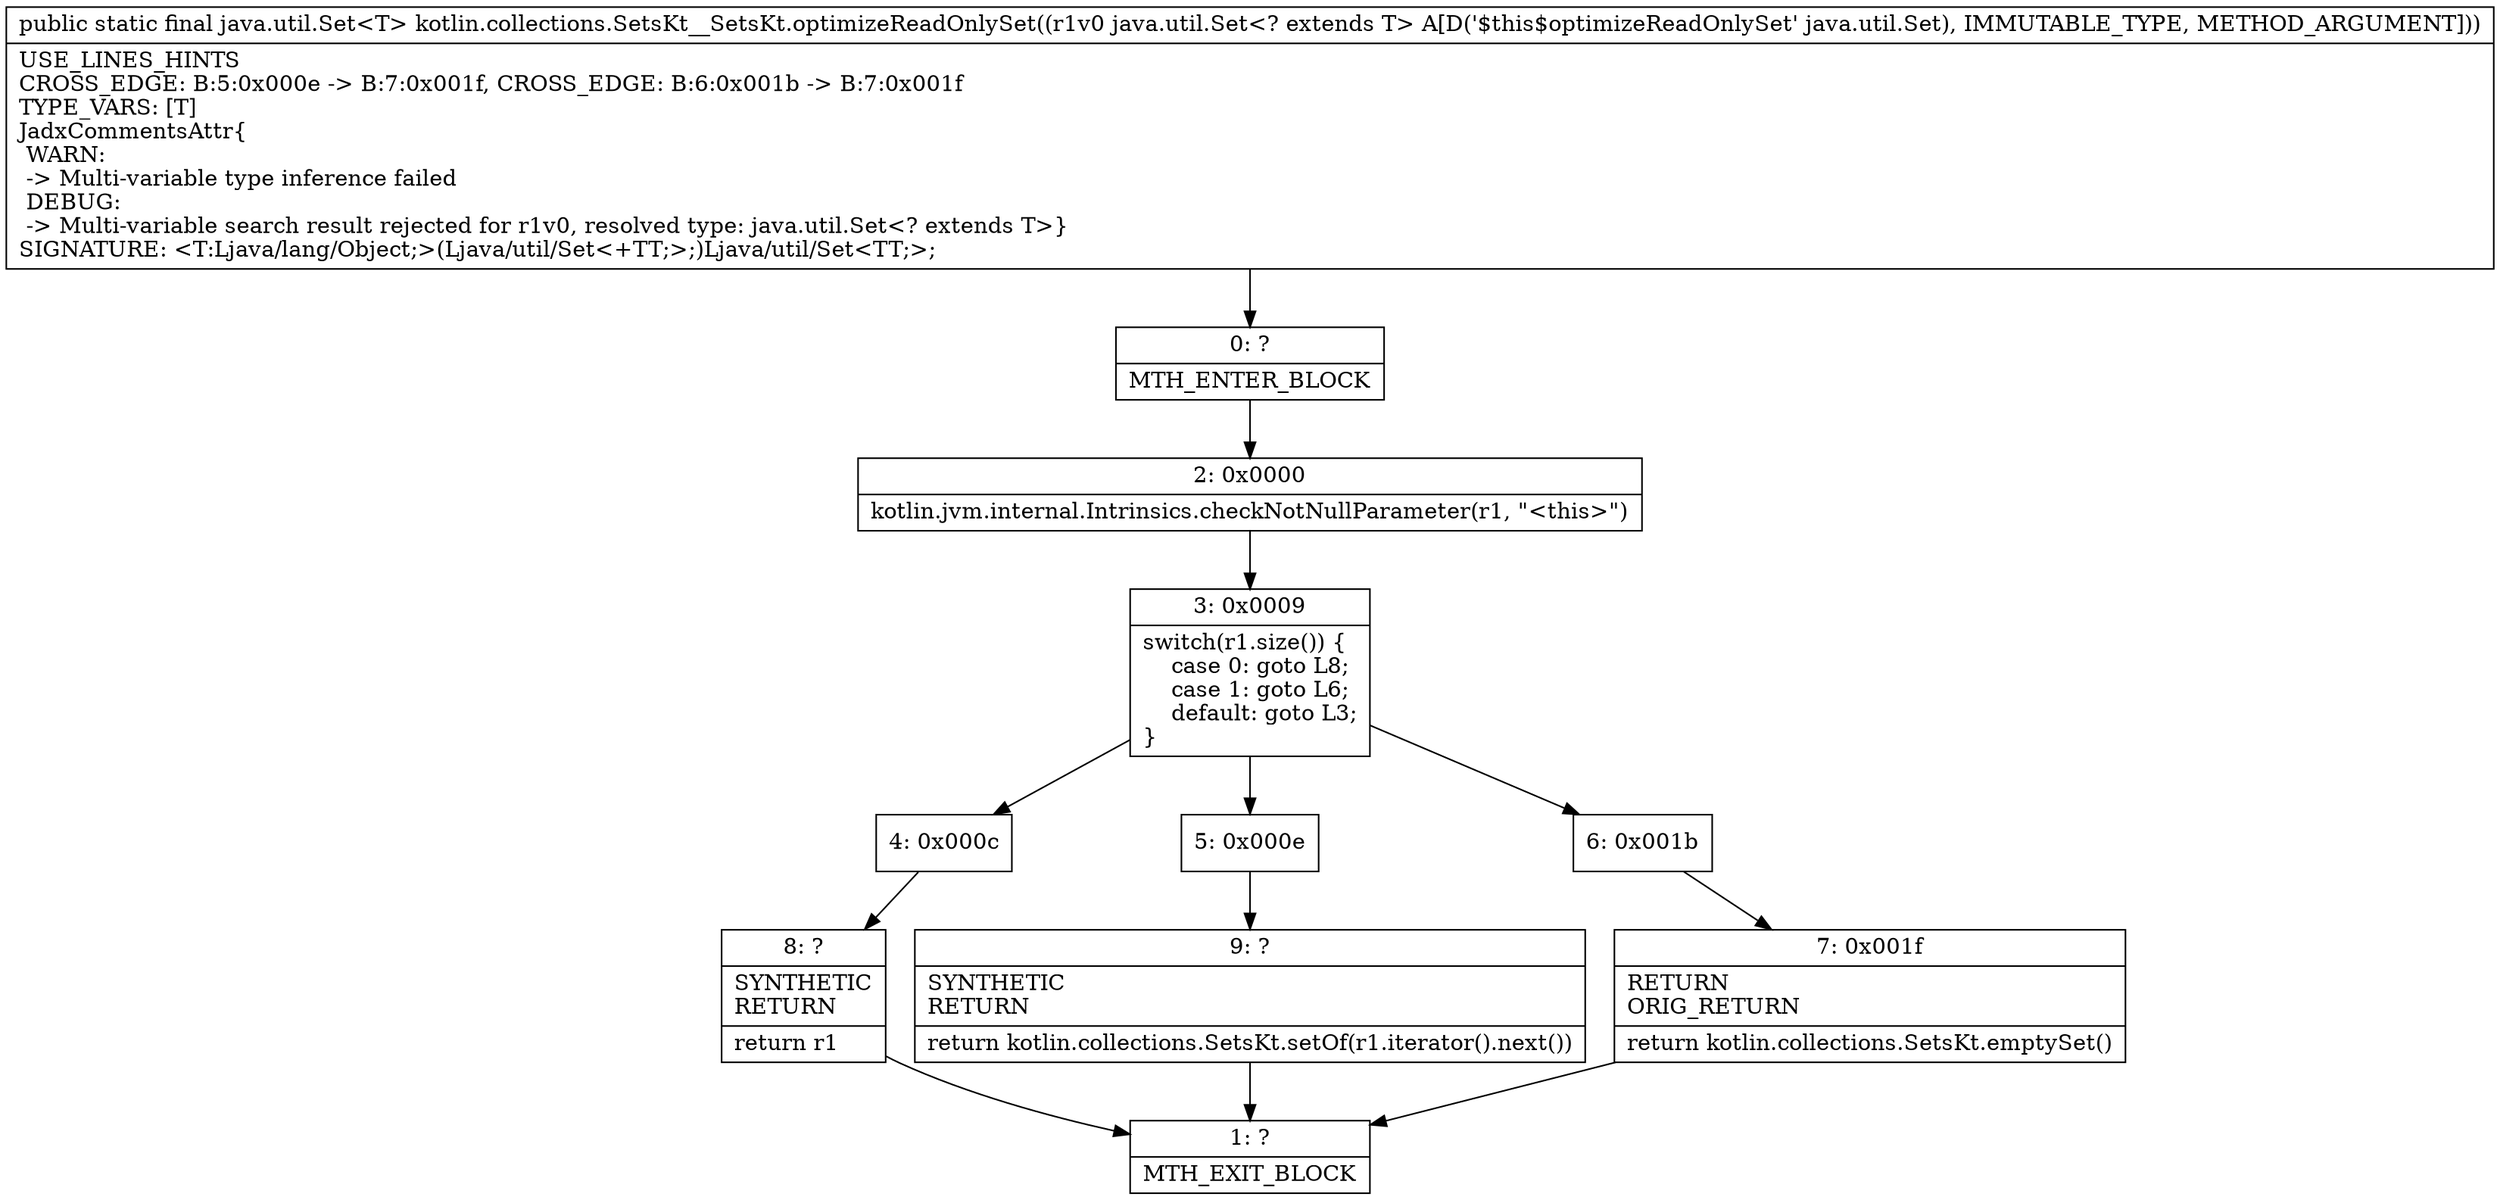 digraph "CFG forkotlin.collections.SetsKt__SetsKt.optimizeReadOnlySet(Ljava\/util\/Set;)Ljava\/util\/Set;" {
Node_0 [shape=record,label="{0\:\ ?|MTH_ENTER_BLOCK\l}"];
Node_2 [shape=record,label="{2\:\ 0x0000|kotlin.jvm.internal.Intrinsics.checkNotNullParameter(r1, \"\<this\>\")\l}"];
Node_3 [shape=record,label="{3\:\ 0x0009|switch(r1.size()) \{\l    case 0: goto L8;\l    case 1: goto L6;\l    default: goto L3;\l\}\l}"];
Node_4 [shape=record,label="{4\:\ 0x000c}"];
Node_8 [shape=record,label="{8\:\ ?|SYNTHETIC\lRETURN\l|return r1\l}"];
Node_1 [shape=record,label="{1\:\ ?|MTH_EXIT_BLOCK\l}"];
Node_5 [shape=record,label="{5\:\ 0x000e}"];
Node_9 [shape=record,label="{9\:\ ?|SYNTHETIC\lRETURN\l|return kotlin.collections.SetsKt.setOf(r1.iterator().next())\l}"];
Node_6 [shape=record,label="{6\:\ 0x001b}"];
Node_7 [shape=record,label="{7\:\ 0x001f|RETURN\lORIG_RETURN\l|return kotlin.collections.SetsKt.emptySet()\l}"];
MethodNode[shape=record,label="{public static final java.util.Set\<T\> kotlin.collections.SetsKt__SetsKt.optimizeReadOnlySet((r1v0 java.util.Set\<? extends T\> A[D('$this$optimizeReadOnlySet' java.util.Set), IMMUTABLE_TYPE, METHOD_ARGUMENT]))  | USE_LINES_HINTS\lCROSS_EDGE: B:5:0x000e \-\> B:7:0x001f, CROSS_EDGE: B:6:0x001b \-\> B:7:0x001f\lTYPE_VARS: [T]\lJadxCommentsAttr\{\l WARN: \l \-\> Multi\-variable type inference failed\l DEBUG: \l \-\> Multi\-variable search result rejected for r1v0, resolved type: java.util.Set\<? extends T\>\}\lSIGNATURE: \<T:Ljava\/lang\/Object;\>(Ljava\/util\/Set\<+TT;\>;)Ljava\/util\/Set\<TT;\>;\l}"];
MethodNode -> Node_0;Node_0 -> Node_2;
Node_2 -> Node_3;
Node_3 -> Node_4;
Node_3 -> Node_5;
Node_3 -> Node_6;
Node_4 -> Node_8;
Node_8 -> Node_1;
Node_5 -> Node_9;
Node_9 -> Node_1;
Node_6 -> Node_7;
Node_7 -> Node_1;
}

